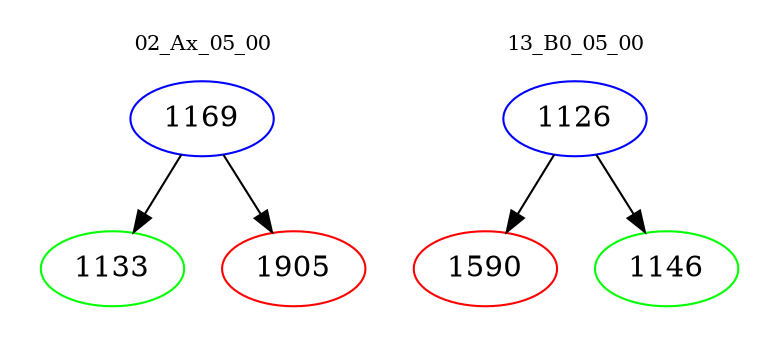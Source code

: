 digraph{
subgraph cluster_0 {
color = white
label = "02_Ax_05_00";
fontsize=10;
T0_1169 [label="1169", color="blue"]
T0_1169 -> T0_1133 [color="black"]
T0_1133 [label="1133", color="green"]
T0_1169 -> T0_1905 [color="black"]
T0_1905 [label="1905", color="red"]
}
subgraph cluster_1 {
color = white
label = "13_B0_05_00";
fontsize=10;
T1_1126 [label="1126", color="blue"]
T1_1126 -> T1_1590 [color="black"]
T1_1590 [label="1590", color="red"]
T1_1126 -> T1_1146 [color="black"]
T1_1146 [label="1146", color="green"]
}
}
